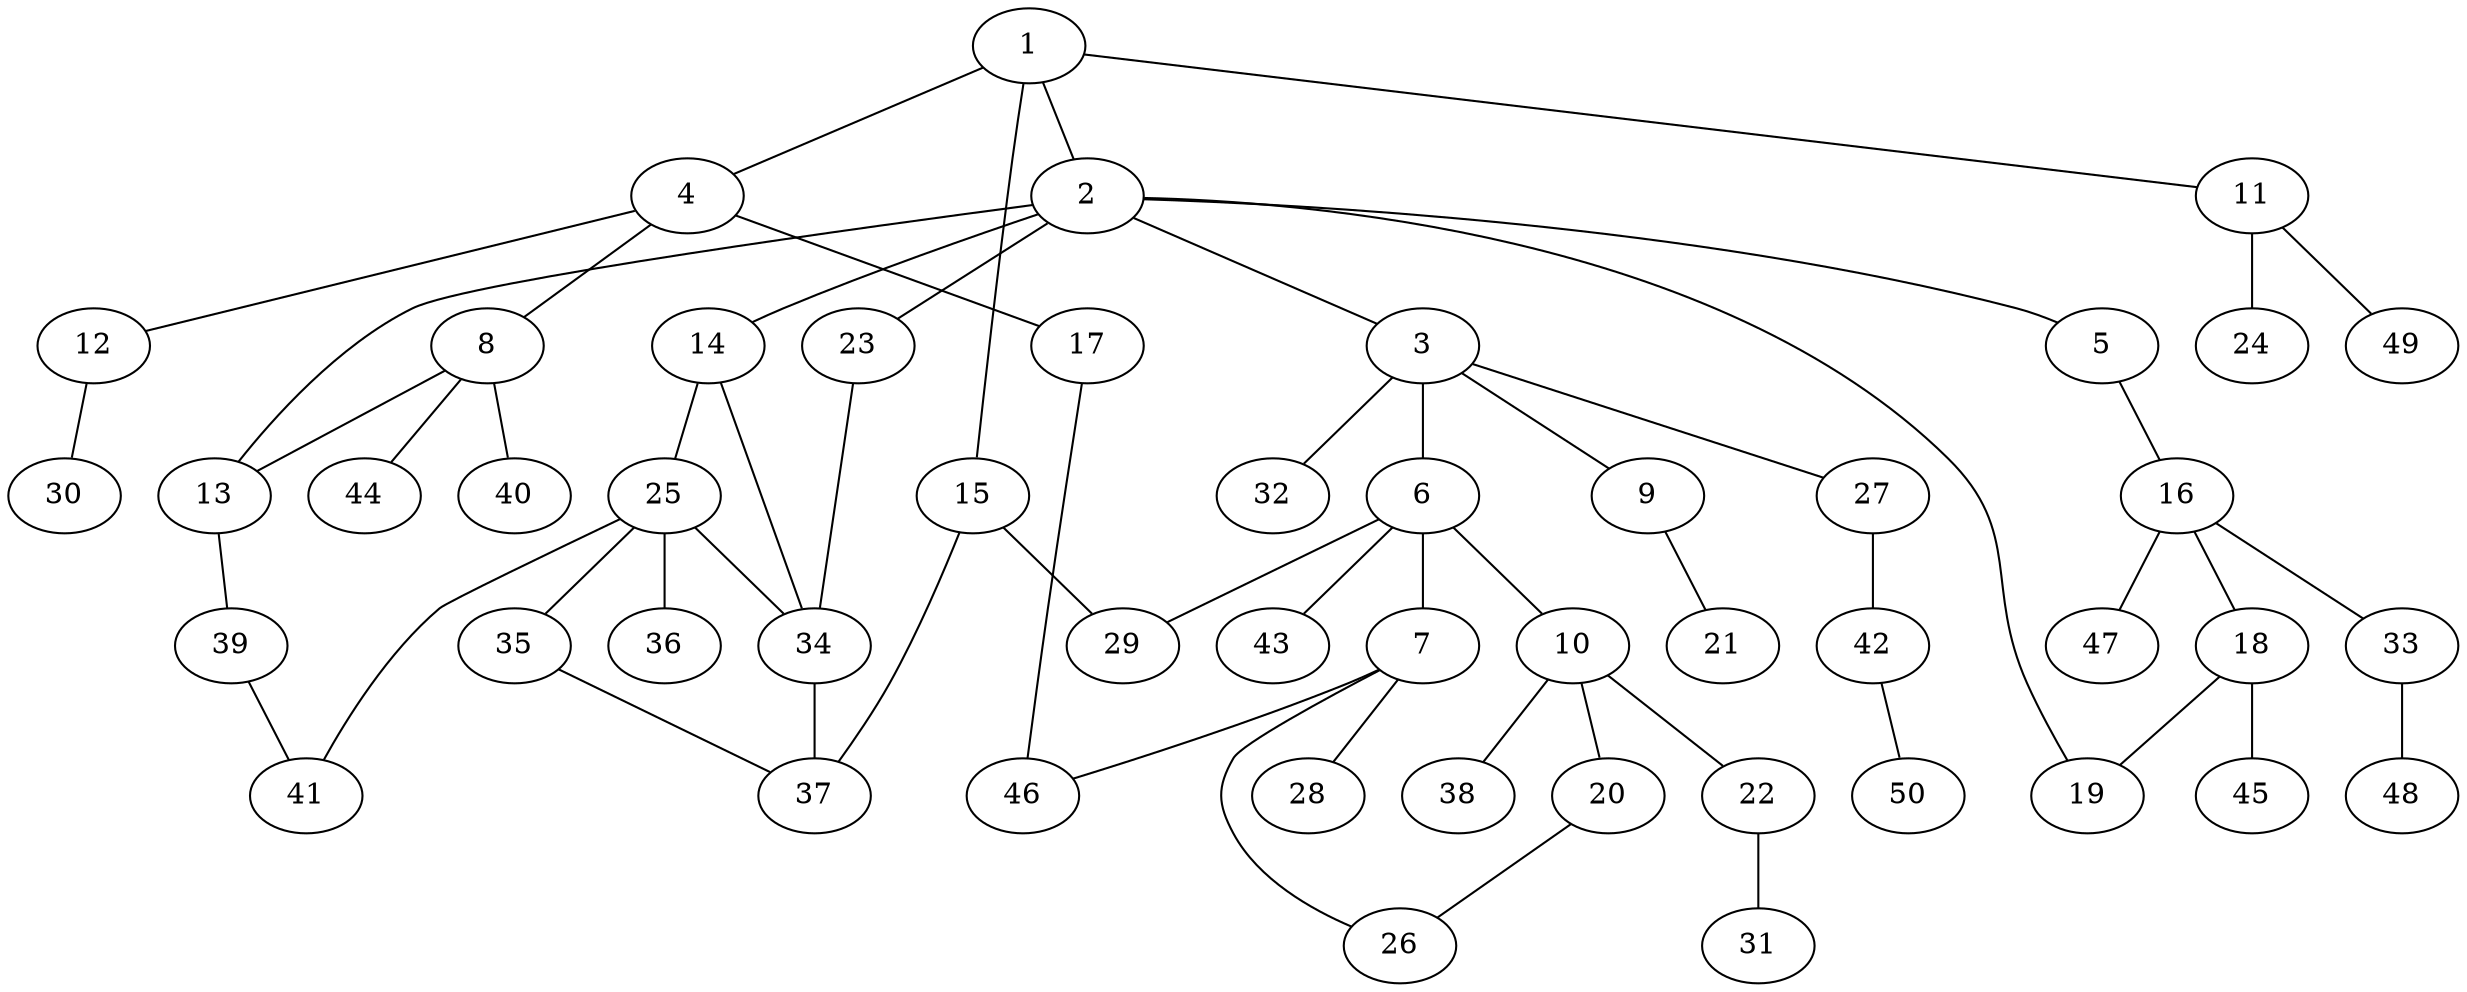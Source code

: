 graph graphname {1--2
1--4
1--11
1--15
2--3
2--5
2--13
2--14
2--19
2--23
3--6
3--9
3--27
3--32
4--8
4--12
4--17
5--16
6--7
6--10
6--29
6--43
7--26
7--28
7--46
8--13
8--40
8--44
9--21
10--20
10--22
10--38
11--24
11--49
12--30
13--39
14--25
14--34
15--29
15--37
16--18
16--33
16--47
17--46
18--19
18--45
20--26
22--31
23--34
25--34
25--35
25--36
25--41
27--42
33--48
34--37
35--37
39--41
42--50
}